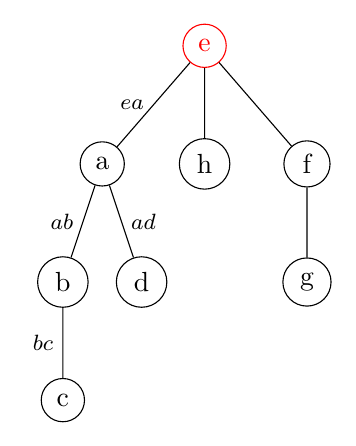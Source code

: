 \documentclass[tikz,margin=3mm]{standalone}
\usetikzlibrary{trees}

\begin{document}
    \begin{tikzpicture}[
   level distance = 1.5cm,
   level 1/.style = {sibling distance=1.3cm},
   level 2/.style = {sibling distance=1.0cm},
   level 3/.style = {sibling distance=0.8cm},
every node/.style = {circle,draw},
       lbl/.style = {rectangle, draw=none, #1,% position
                     font=\footnotesize}
                        ]
%
\node (Root) [red] {e}
    child {node {a}
        child {node {b}
            child {node {c}
            edge from parent node[lbl=left] {$bc$}
            }
        edge from parent node[lbl=left] {$ab$}
       }
    child {node {d}
    edge from parent node[lbl=right] {$ad$}
        }
    edge from parent node[lbl=left] {$ea$}
      }
    child { node {h}}
    child { node {f}
        child { node {g} }
          };
    \end{tikzpicture}
\end{document}